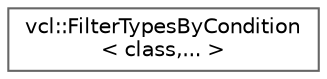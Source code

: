 digraph "Graphical Class Hierarchy"
{
 // LATEX_PDF_SIZE
  bgcolor="transparent";
  edge [fontname=Helvetica,fontsize=10,labelfontname=Helvetica,labelfontsize=10];
  node [fontname=Helvetica,fontsize=10,shape=box,height=0.2,width=0.4];
  rankdir="LR";
  Node0 [label="vcl::FilterTypesByCondition\l\< class,... \>",height=0.2,width=0.4,color="grey40", fillcolor="white", style="filled",URL="$structvcl_1_1FilterTypesByCondition.html",tooltip=" "];
}
